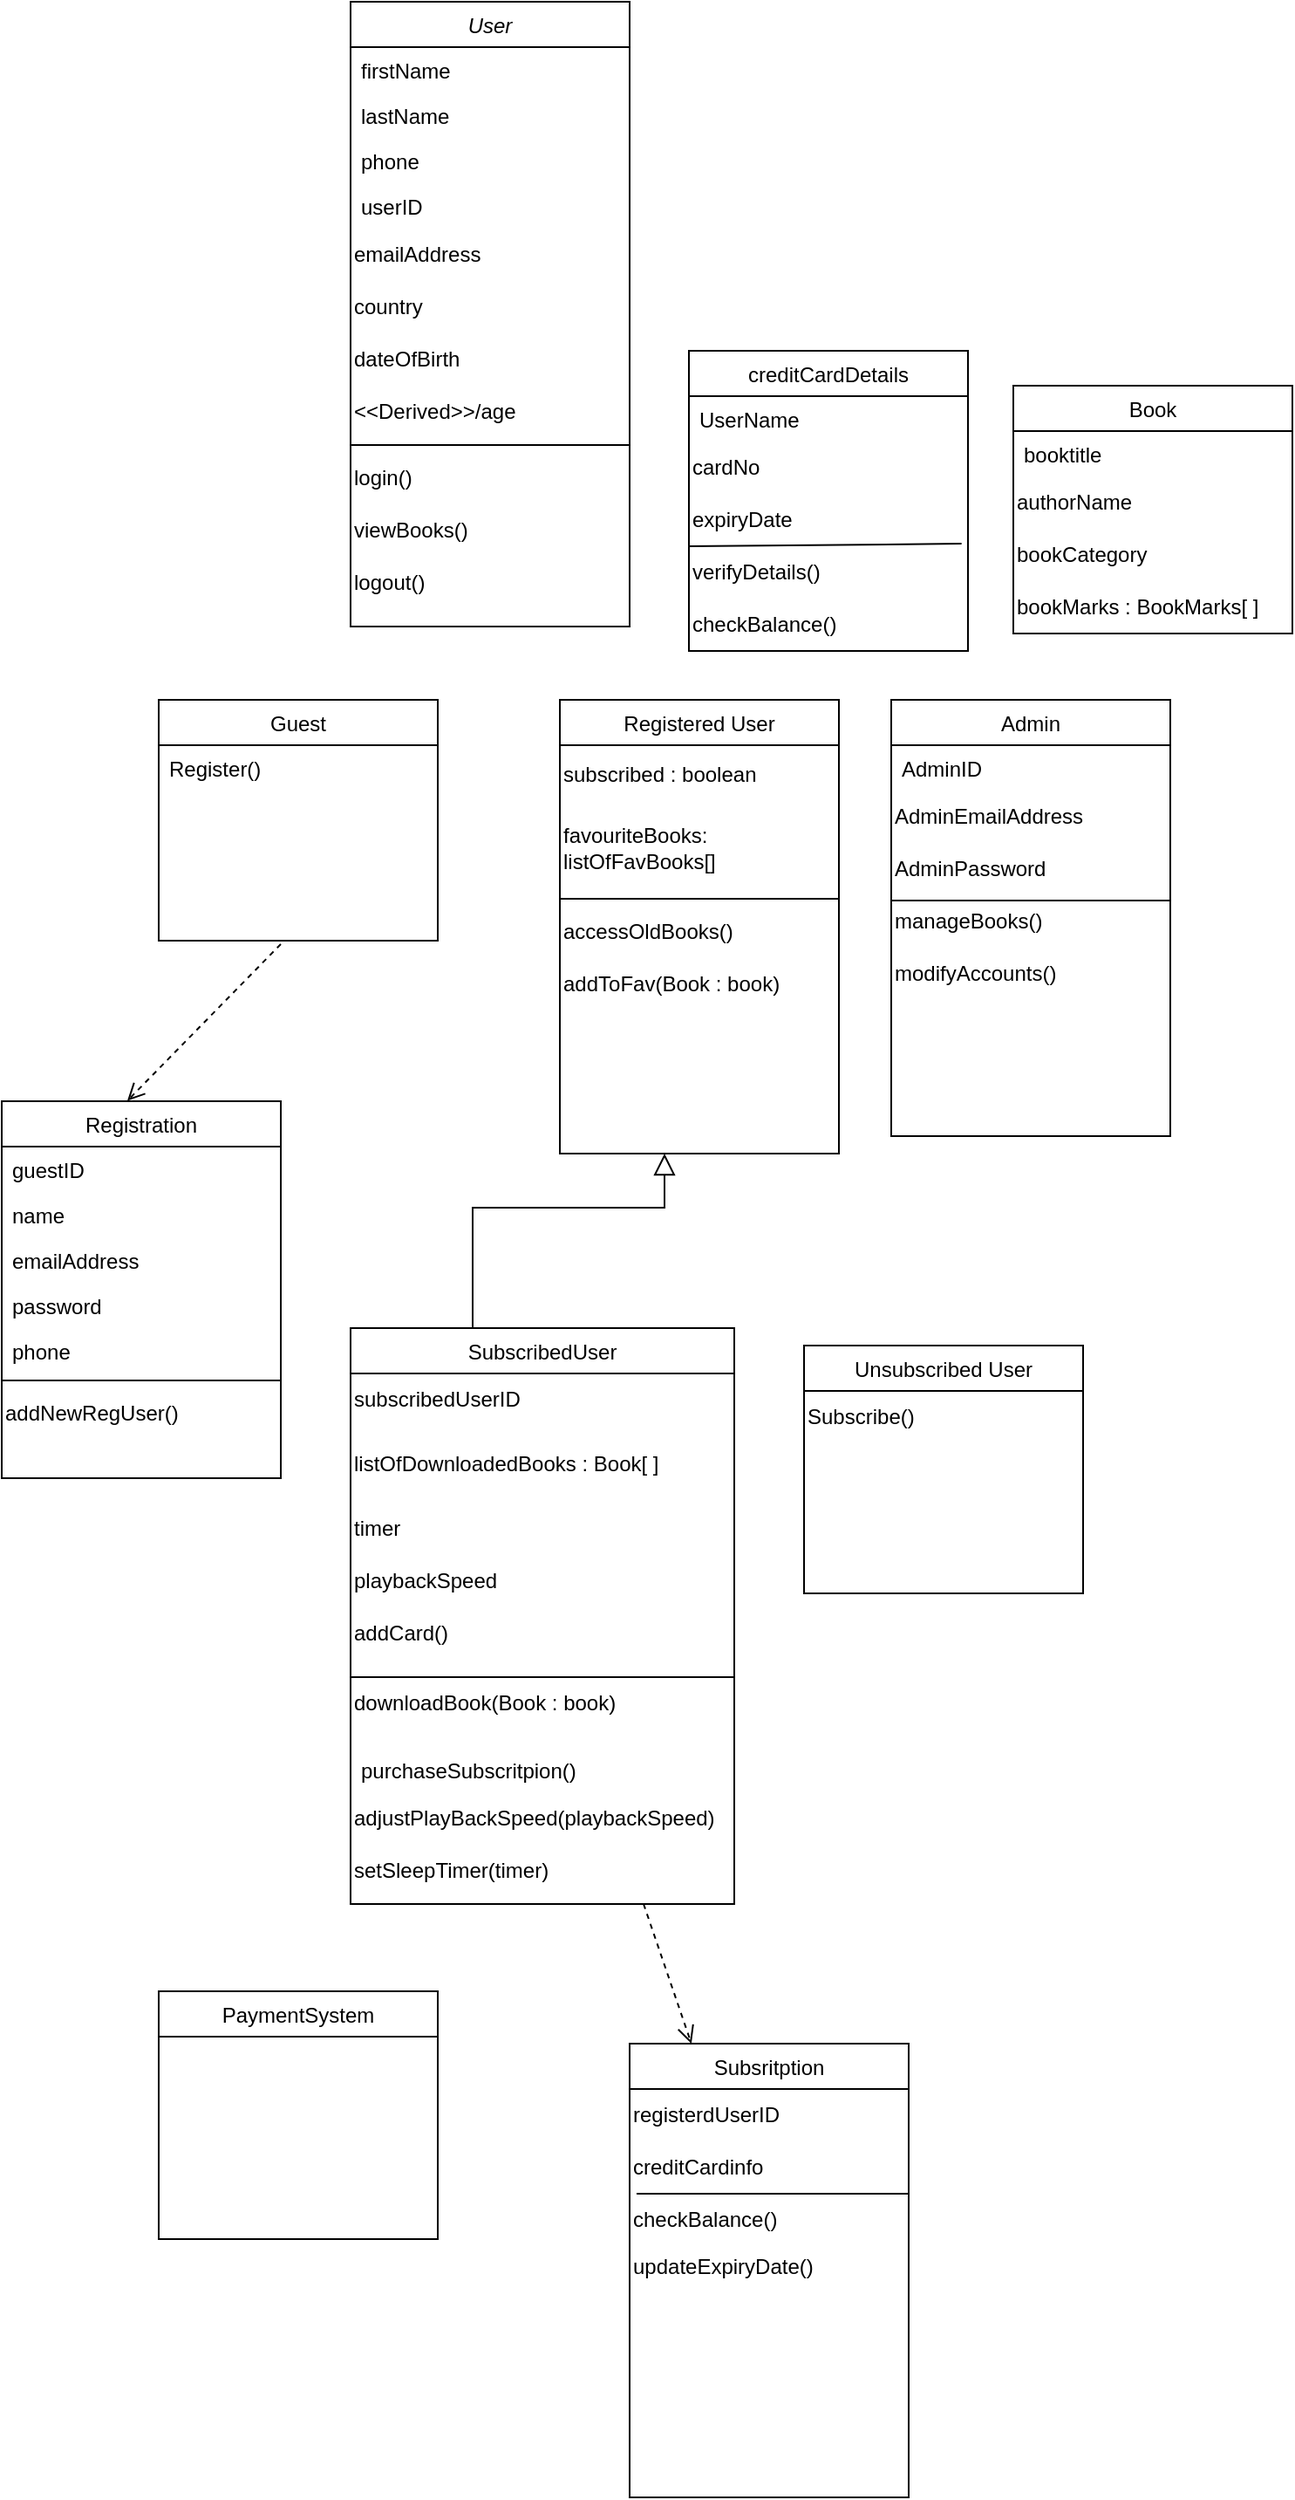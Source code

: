 <mxfile version="15.8.8" type="device"><diagram id="C5RBs43oDa-KdzZeNtuy" name="Page-1"><mxGraphModel dx="3460" dy="1930" grid="1" gridSize="10" guides="1" tooltips="1" connect="1" arrows="1" fold="1" page="1" pageScale="1" pageWidth="827" pageHeight="1169" math="0" shadow="0"><root><mxCell id="WIyWlLk6GJQsqaUBKTNV-0"/><mxCell id="WIyWlLk6GJQsqaUBKTNV-1" parent="WIyWlLk6GJQsqaUBKTNV-0"/><mxCell id="zkfFHV4jXpPFQw0GAbJ--0" value="User" style="swimlane;fontStyle=2;align=center;verticalAlign=top;childLayout=stackLayout;horizontal=1;startSize=26;horizontalStack=0;resizeParent=1;resizeLast=0;collapsible=1;marginBottom=0;rounded=0;shadow=0;strokeWidth=1;" parent="WIyWlLk6GJQsqaUBKTNV-1" vertex="1"><mxGeometry x="220" y="70" width="160" height="358" as="geometry"><mxRectangle x="230" y="140" width="160" height="26" as="alternateBounds"/></mxGeometry></mxCell><mxCell id="zkfFHV4jXpPFQw0GAbJ--1" value="firstName" style="text;align=left;verticalAlign=top;spacingLeft=4;spacingRight=4;overflow=hidden;rotatable=0;points=[[0,0.5],[1,0.5]];portConstraint=eastwest;" parent="zkfFHV4jXpPFQw0GAbJ--0" vertex="1"><mxGeometry y="26" width="160" height="26" as="geometry"/></mxCell><mxCell id="zkfFHV4jXpPFQw0GAbJ--2" value="lastName" style="text;align=left;verticalAlign=top;spacingLeft=4;spacingRight=4;overflow=hidden;rotatable=0;points=[[0,0.5],[1,0.5]];portConstraint=eastwest;rounded=0;shadow=0;html=0;" parent="zkfFHV4jXpPFQw0GAbJ--0" vertex="1"><mxGeometry y="52" width="160" height="26" as="geometry"/></mxCell><mxCell id="zkfFHV4jXpPFQw0GAbJ--3" value="phone" style="text;align=left;verticalAlign=top;spacingLeft=4;spacingRight=4;overflow=hidden;rotatable=0;points=[[0,0.5],[1,0.5]];portConstraint=eastwest;rounded=0;shadow=0;html=0;" parent="zkfFHV4jXpPFQw0GAbJ--0" vertex="1"><mxGeometry y="78" width="160" height="26" as="geometry"/></mxCell><mxCell id="zkfFHV4jXpPFQw0GAbJ--5" value="userID" style="text;align=left;verticalAlign=top;spacingLeft=4;spacingRight=4;overflow=hidden;rotatable=0;points=[[0,0.5],[1,0.5]];portConstraint=eastwest;" parent="zkfFHV4jXpPFQw0GAbJ--0" vertex="1"><mxGeometry y="104" width="160" height="26" as="geometry"/></mxCell><mxCell id="YPv3qwAermvVhxDrXZMq-1" value="emailAddress" style="text;html=1;strokeColor=none;fillColor=none;align=left;verticalAlign=middle;whiteSpace=wrap;rounded=0;" parent="zkfFHV4jXpPFQw0GAbJ--0" vertex="1"><mxGeometry y="130" width="160" height="30" as="geometry"/></mxCell><mxCell id="YPv3qwAermvVhxDrXZMq-2" value="country" style="text;html=1;strokeColor=none;fillColor=none;align=left;verticalAlign=middle;whiteSpace=wrap;rounded=0;" parent="zkfFHV4jXpPFQw0GAbJ--0" vertex="1"><mxGeometry y="160" width="160" height="30" as="geometry"/></mxCell><mxCell id="YPv3qwAermvVhxDrXZMq-21" value="dateOfBirth" style="text;html=1;strokeColor=none;fillColor=none;align=left;verticalAlign=middle;whiteSpace=wrap;rounded=0;" parent="zkfFHV4jXpPFQw0GAbJ--0" vertex="1"><mxGeometry y="190" width="160" height="30" as="geometry"/></mxCell><mxCell id="YPv3qwAermvVhxDrXZMq-22" value="&amp;lt;&amp;lt;Derived&amp;gt;&amp;gt;/age" style="text;html=1;strokeColor=none;fillColor=none;align=left;verticalAlign=middle;whiteSpace=wrap;rounded=0;" parent="zkfFHV4jXpPFQw0GAbJ--0" vertex="1"><mxGeometry y="220" width="160" height="30" as="geometry"/></mxCell><mxCell id="zkfFHV4jXpPFQw0GAbJ--23" value="" style="line;html=1;strokeWidth=1;align=left;verticalAlign=middle;spacingTop=-1;spacingLeft=3;spacingRight=3;rotatable=0;labelPosition=right;points=[];portConstraint=eastwest;" parent="zkfFHV4jXpPFQw0GAbJ--0" vertex="1"><mxGeometry y="250" width="160" height="8" as="geometry"/></mxCell><mxCell id="YPv3qwAermvVhxDrXZMq-5" value="login()" style="text;html=1;strokeColor=none;fillColor=none;align=left;verticalAlign=middle;whiteSpace=wrap;rounded=0;" parent="zkfFHV4jXpPFQw0GAbJ--0" vertex="1"><mxGeometry y="258" width="160" height="30" as="geometry"/></mxCell><mxCell id="57ZdfZoV7ZrkxMUfGAID-2" value="viewBooks()" style="text;html=1;strokeColor=none;fillColor=none;align=left;verticalAlign=middle;whiteSpace=wrap;rounded=0;" vertex="1" parent="zkfFHV4jXpPFQw0GAbJ--0"><mxGeometry y="288" width="160" height="30" as="geometry"/></mxCell><mxCell id="YPv3qwAermvVhxDrXZMq-6" value="logout()" style="text;html=1;strokeColor=none;fillColor=none;align=left;verticalAlign=middle;whiteSpace=wrap;rounded=0;" parent="zkfFHV4jXpPFQw0GAbJ--0" vertex="1"><mxGeometry y="318" width="160" height="30" as="geometry"/></mxCell><mxCell id="zkfFHV4jXpPFQw0GAbJ--6" value="Guest" style="swimlane;fontStyle=0;align=center;verticalAlign=top;childLayout=stackLayout;horizontal=1;startSize=26;horizontalStack=0;resizeParent=1;resizeLast=0;collapsible=1;marginBottom=0;rounded=0;shadow=0;strokeWidth=1;" parent="WIyWlLk6GJQsqaUBKTNV-1" vertex="1"><mxGeometry x="110" y="470" width="160" height="138" as="geometry"><mxRectangle x="130" y="380" width="160" height="26" as="alternateBounds"/></mxGeometry></mxCell><mxCell id="zkfFHV4jXpPFQw0GAbJ--11" value="Register()" style="text;align=left;verticalAlign=top;spacingLeft=4;spacingRight=4;overflow=hidden;rotatable=0;points=[[0,0.5],[1,0.5]];portConstraint=eastwest;" parent="zkfFHV4jXpPFQw0GAbJ--6" vertex="1"><mxGeometry y="26" width="160" height="26" as="geometry"/></mxCell><mxCell id="zkfFHV4jXpPFQw0GAbJ--13" value="Registered User" style="swimlane;fontStyle=0;align=center;verticalAlign=top;childLayout=stackLayout;horizontal=1;startSize=26;horizontalStack=0;resizeParent=1;resizeLast=0;collapsible=1;marginBottom=0;rounded=0;shadow=0;strokeWidth=1;" parent="WIyWlLk6GJQsqaUBKTNV-1" vertex="1"><mxGeometry x="340" y="470" width="160" height="260" as="geometry"><mxRectangle x="340" y="380" width="170" height="26" as="alternateBounds"/></mxGeometry></mxCell><mxCell id="YPv3qwAermvVhxDrXZMq-24" value="subscribed : boolean" style="text;html=1;strokeColor=none;fillColor=none;align=left;verticalAlign=middle;whiteSpace=wrap;rounded=0;" parent="zkfFHV4jXpPFQw0GAbJ--13" vertex="1"><mxGeometry y="26" width="160" height="34" as="geometry"/></mxCell><mxCell id="YPv3qwAermvVhxDrXZMq-26" value="favouriteBooks: listOfFavBooks[]" style="text;html=1;strokeColor=none;fillColor=none;align=left;verticalAlign=middle;whiteSpace=wrap;rounded=0;" parent="zkfFHV4jXpPFQw0GAbJ--13" vertex="1"><mxGeometry y="60" width="160" height="50" as="geometry"/></mxCell><mxCell id="zkfFHV4jXpPFQw0GAbJ--15" value="" style="line;html=1;strokeWidth=1;align=left;verticalAlign=middle;spacingTop=-1;spacingLeft=3;spacingRight=3;rotatable=0;labelPosition=right;points=[];portConstraint=eastwest;" parent="zkfFHV4jXpPFQw0GAbJ--13" vertex="1"><mxGeometry y="110" width="160" height="8" as="geometry"/></mxCell><mxCell id="YPv3qwAermvVhxDrXZMq-29" value="accessOldBooks()" style="text;html=1;strokeColor=none;fillColor=none;align=left;verticalAlign=middle;whiteSpace=wrap;rounded=0;" parent="zkfFHV4jXpPFQw0GAbJ--13" vertex="1"><mxGeometry y="118" width="160" height="30" as="geometry"/></mxCell><mxCell id="YPv3qwAermvVhxDrXZMq-28" value="addToFav(Book : book)" style="text;html=1;strokeColor=none;fillColor=none;align=left;verticalAlign=middle;whiteSpace=wrap;rounded=0;" parent="zkfFHV4jXpPFQw0GAbJ--13" vertex="1"><mxGeometry y="148" width="160" height="30" as="geometry"/></mxCell><mxCell id="YPv3qwAermvVhxDrXZMq-8" value="Admin" style="swimlane;fontStyle=0;align=center;verticalAlign=top;childLayout=stackLayout;horizontal=1;startSize=26;horizontalStack=0;resizeParent=1;resizeLast=0;collapsible=1;marginBottom=0;rounded=0;shadow=0;strokeWidth=1;" parent="WIyWlLk6GJQsqaUBKTNV-1" vertex="1"><mxGeometry x="530" y="470" width="160" height="250" as="geometry"><mxRectangle x="130" y="380" width="160" height="26" as="alternateBounds"/></mxGeometry></mxCell><mxCell id="YPv3qwAermvVhxDrXZMq-9" value="AdminID" style="text;align=left;verticalAlign=top;spacingLeft=4;spacingRight=4;overflow=hidden;rotatable=0;points=[[0,0.5],[1,0.5]];portConstraint=eastwest;" parent="YPv3qwAermvVhxDrXZMq-8" vertex="1"><mxGeometry y="26" width="160" height="26" as="geometry"/></mxCell><mxCell id="YPv3qwAermvVhxDrXZMq-15" value="AdminEmailAddress" style="text;html=1;strokeColor=none;fillColor=none;align=left;verticalAlign=middle;whiteSpace=wrap;rounded=0;" parent="YPv3qwAermvVhxDrXZMq-8" vertex="1"><mxGeometry y="52" width="160" height="30" as="geometry"/></mxCell><mxCell id="57ZdfZoV7ZrkxMUfGAID-0" value="" style="endArrow=none;html=1;rounded=0;" edge="1" parent="YPv3qwAermvVhxDrXZMq-8"><mxGeometry width="50" height="50" relative="1" as="geometry"><mxPoint y="115" as="sourcePoint"/><mxPoint x="160" y="115" as="targetPoint"/></mxGeometry></mxCell><mxCell id="YPv3qwAermvVhxDrXZMq-19" value="AdminPassword" style="text;html=1;strokeColor=none;fillColor=none;align=left;verticalAlign=middle;whiteSpace=wrap;rounded=0;" parent="YPv3qwAermvVhxDrXZMq-8" vertex="1"><mxGeometry y="82" width="160" height="30" as="geometry"/></mxCell><mxCell id="57ZdfZoV7ZrkxMUfGAID-1" value="manageBooks()" style="text;html=1;strokeColor=none;fillColor=none;align=left;verticalAlign=middle;whiteSpace=wrap;rounded=0;" vertex="1" parent="YPv3qwAermvVhxDrXZMq-8"><mxGeometry y="112" width="160" height="30" as="geometry"/></mxCell><mxCell id="57ZdfZoV7ZrkxMUfGAID-6" value="modifyAccounts()" style="text;html=1;strokeColor=none;fillColor=none;align=left;verticalAlign=middle;whiteSpace=wrap;rounded=0;" vertex="1" parent="YPv3qwAermvVhxDrXZMq-8"><mxGeometry y="142" width="160" height="30" as="geometry"/></mxCell><mxCell id="YPv3qwAermvVhxDrXZMq-30" value="Unsubscribed User" style="swimlane;fontStyle=0;align=center;verticalAlign=top;childLayout=stackLayout;horizontal=1;startSize=26;horizontalStack=0;resizeParent=1;resizeLast=0;collapsible=1;marginBottom=0;rounded=0;shadow=0;strokeWidth=1;" parent="WIyWlLk6GJQsqaUBKTNV-1" vertex="1"><mxGeometry x="480" y="840" width="160" height="142" as="geometry"><mxRectangle x="130" y="380" width="160" height="26" as="alternateBounds"/></mxGeometry></mxCell><mxCell id="57ZdfZoV7ZrkxMUfGAID-21" value="Subscribe()" style="text;html=1;strokeColor=none;fillColor=none;align=left;verticalAlign=middle;whiteSpace=wrap;rounded=0;" vertex="1" parent="YPv3qwAermvVhxDrXZMq-30"><mxGeometry y="26" width="160" height="30" as="geometry"/></mxCell><mxCell id="YPv3qwAermvVhxDrXZMq-35" value="SubscribedUser" style="swimlane;fontStyle=0;align=center;verticalAlign=top;childLayout=stackLayout;horizontal=1;startSize=26;horizontalStack=0;resizeParent=1;resizeLast=0;collapsible=1;marginBottom=0;rounded=0;shadow=0;strokeWidth=1;" parent="WIyWlLk6GJQsqaUBKTNV-1" vertex="1"><mxGeometry x="220" y="830" width="220" height="330" as="geometry"><mxRectangle x="130" y="380" width="160" height="26" as="alternateBounds"/></mxGeometry></mxCell><mxCell id="YPv3qwAermvVhxDrXZMq-56" value="subscribedUserID" style="text;html=1;strokeColor=none;fillColor=none;align=left;verticalAlign=middle;whiteSpace=wrap;rounded=0;" parent="YPv3qwAermvVhxDrXZMq-35" vertex="1"><mxGeometry y="26" width="220" height="30" as="geometry"/></mxCell><mxCell id="57ZdfZoV7ZrkxMUfGAID-3" value="listOfDownloadedBooks : Book[ ]" style="text;html=1;strokeColor=none;fillColor=none;align=left;verticalAlign=middle;whiteSpace=wrap;rounded=0;" vertex="1" parent="YPv3qwAermvVhxDrXZMq-35"><mxGeometry y="56" width="220" height="44" as="geometry"/></mxCell><mxCell id="57ZdfZoV7ZrkxMUfGAID-4" value="timer" style="text;html=1;strokeColor=none;fillColor=none;align=left;verticalAlign=middle;whiteSpace=wrap;rounded=0;" vertex="1" parent="YPv3qwAermvVhxDrXZMq-35"><mxGeometry y="100" width="220" height="30" as="geometry"/></mxCell><mxCell id="57ZdfZoV7ZrkxMUfGAID-5" value="playbackSpeed" style="text;html=1;strokeColor=none;fillColor=none;align=left;verticalAlign=middle;whiteSpace=wrap;rounded=0;" vertex="1" parent="YPv3qwAermvVhxDrXZMq-35"><mxGeometry y="130" width="220" height="30" as="geometry"/></mxCell><mxCell id="57ZdfZoV7ZrkxMUfGAID-8" value="addCard()" style="text;html=1;strokeColor=none;fillColor=none;align=left;verticalAlign=middle;whiteSpace=wrap;rounded=0;" vertex="1" parent="YPv3qwAermvVhxDrXZMq-35"><mxGeometry y="160" width="220" height="30" as="geometry"/></mxCell><mxCell id="57ZdfZoV7ZrkxMUfGAID-7" value="" style="endArrow=none;html=1;rounded=0;" edge="1" parent="YPv3qwAermvVhxDrXZMq-35"><mxGeometry width="50" height="50" relative="1" as="geometry"><mxPoint y="200" as="sourcePoint"/><mxPoint x="220" y="200" as="targetPoint"/><Array as="points"><mxPoint x="110" y="200"/></Array></mxGeometry></mxCell><mxCell id="57ZdfZoV7ZrkxMUfGAID-9" value="downloadBook(Book : book)" style="text;html=1;strokeColor=none;fillColor=none;align=left;verticalAlign=middle;whiteSpace=wrap;rounded=0;" vertex="1" parent="YPv3qwAermvVhxDrXZMq-35"><mxGeometry y="190" width="220" height="50" as="geometry"/></mxCell><mxCell id="YPv3qwAermvVhxDrXZMq-36" value="purchaseSubscritpion()" style="text;align=left;verticalAlign=top;spacingLeft=4;spacingRight=4;overflow=hidden;rotatable=0;points=[[0,0.5],[1,0.5]];portConstraint=eastwest;" parent="YPv3qwAermvVhxDrXZMq-35" vertex="1"><mxGeometry y="240" width="220" height="26" as="geometry"/></mxCell><mxCell id="57ZdfZoV7ZrkxMUfGAID-11" value="adjustPlayBackSpeed(playbackSpeed)" style="text;html=1;strokeColor=none;fillColor=none;align=left;verticalAlign=middle;whiteSpace=wrap;rounded=0;" vertex="1" parent="YPv3qwAermvVhxDrXZMq-35"><mxGeometry y="266" width="220" height="30" as="geometry"/></mxCell><mxCell id="57ZdfZoV7ZrkxMUfGAID-10" value="setSleepTimer(timer)" style="text;html=1;strokeColor=none;fillColor=none;align=left;verticalAlign=middle;whiteSpace=wrap;rounded=0;" vertex="1" parent="YPv3qwAermvVhxDrXZMq-35"><mxGeometry y="296" width="220" height="30" as="geometry"/></mxCell><mxCell id="YPv3qwAermvVhxDrXZMq-40" value="" style="endArrow=block;endSize=10;endFill=0;shadow=0;strokeWidth=1;rounded=0;edgeStyle=elbowEdgeStyle;elbow=vertical;" parent="WIyWlLk6GJQsqaUBKTNV-1" edge="1"><mxGeometry width="160" relative="1" as="geometry"><mxPoint x="290" y="792" as="sourcePoint"/><mxPoint x="400" y="730" as="targetPoint"/></mxGeometry></mxCell><mxCell id="YPv3qwAermvVhxDrXZMq-43" value="Registration" style="swimlane;fontStyle=0;align=center;verticalAlign=top;childLayout=stackLayout;horizontal=1;startSize=26;horizontalStack=0;resizeParent=1;resizeLast=0;collapsible=1;marginBottom=0;rounded=0;shadow=0;strokeWidth=1;" parent="WIyWlLk6GJQsqaUBKTNV-1" vertex="1"><mxGeometry x="20" y="700" width="160" height="216" as="geometry"><mxRectangle x="550" y="140" width="160" height="26" as="alternateBounds"/></mxGeometry></mxCell><mxCell id="YPv3qwAermvVhxDrXZMq-44" value="guestID" style="text;align=left;verticalAlign=top;spacingLeft=4;spacingRight=4;overflow=hidden;rotatable=0;points=[[0,0.5],[1,0.5]];portConstraint=eastwest;" parent="YPv3qwAermvVhxDrXZMq-43" vertex="1"><mxGeometry y="26" width="160" height="26" as="geometry"/></mxCell><mxCell id="YPv3qwAermvVhxDrXZMq-45" value="name" style="text;align=left;verticalAlign=top;spacingLeft=4;spacingRight=4;overflow=hidden;rotatable=0;points=[[0,0.5],[1,0.5]];portConstraint=eastwest;rounded=0;shadow=0;html=0;" parent="YPv3qwAermvVhxDrXZMq-43" vertex="1"><mxGeometry y="52" width="160" height="26" as="geometry"/></mxCell><mxCell id="YPv3qwAermvVhxDrXZMq-46" value="emailAddress" style="text;align=left;verticalAlign=top;spacingLeft=4;spacingRight=4;overflow=hidden;rotatable=0;points=[[0,0.5],[1,0.5]];portConstraint=eastwest;rounded=0;shadow=0;html=0;" parent="YPv3qwAermvVhxDrXZMq-43" vertex="1"><mxGeometry y="78" width="160" height="26" as="geometry"/></mxCell><mxCell id="YPv3qwAermvVhxDrXZMq-47" value="password" style="text;align=left;verticalAlign=top;spacingLeft=4;spacingRight=4;overflow=hidden;rotatable=0;points=[[0,0.5],[1,0.5]];portConstraint=eastwest;rounded=0;shadow=0;html=0;" parent="YPv3qwAermvVhxDrXZMq-43" vertex="1"><mxGeometry y="104" width="160" height="26" as="geometry"/></mxCell><mxCell id="YPv3qwAermvVhxDrXZMq-48" value="phone" style="text;align=left;verticalAlign=top;spacingLeft=4;spacingRight=4;overflow=hidden;rotatable=0;points=[[0,0.5],[1,0.5]];portConstraint=eastwest;rounded=0;shadow=0;html=0;" parent="YPv3qwAermvVhxDrXZMq-43" vertex="1"><mxGeometry y="130" width="160" height="26" as="geometry"/></mxCell><mxCell id="zkfFHV4jXpPFQw0GAbJ--9" value="" style="line;html=1;strokeWidth=1;align=left;verticalAlign=middle;spacingTop=-1;spacingLeft=3;spacingRight=3;rotatable=0;labelPosition=right;points=[];portConstraint=eastwest;" parent="YPv3qwAermvVhxDrXZMq-43" vertex="1"><mxGeometry y="156" width="160" height="8" as="geometry"/></mxCell><mxCell id="YPv3qwAermvVhxDrXZMq-52" value="addNewRegUser()" style="text;html=1;strokeColor=none;fillColor=none;align=left;verticalAlign=middle;whiteSpace=wrap;rounded=0;" parent="YPv3qwAermvVhxDrXZMq-43" vertex="1"><mxGeometry y="164" width="160" height="30" as="geometry"/></mxCell><mxCell id="YPv3qwAermvVhxDrXZMq-51" value="" style="html=1;verticalAlign=bottom;endArrow=open;dashed=1;endSize=8;rounded=0;entryX=0.45;entryY=-0.001;entryDx=0;entryDy=0;entryPerimeter=0;" parent="WIyWlLk6GJQsqaUBKTNV-1" target="YPv3qwAermvVhxDrXZMq-43" edge="1"><mxGeometry relative="1" as="geometry"><mxPoint x="180" y="610" as="sourcePoint"/><mxPoint x="140" y="630" as="targetPoint"/></mxGeometry></mxCell><mxCell id="YPv3qwAermvVhxDrXZMq-53" value="PaymentSystem" style="swimlane;fontStyle=0;align=center;verticalAlign=top;childLayout=stackLayout;horizontal=1;startSize=26;horizontalStack=0;resizeParent=1;resizeLast=0;collapsible=1;marginBottom=0;rounded=0;shadow=0;strokeWidth=1;" parent="WIyWlLk6GJQsqaUBKTNV-1" vertex="1"><mxGeometry x="110" y="1210" width="160" height="142" as="geometry"><mxRectangle x="130" y="380" width="160" height="26" as="alternateBounds"/></mxGeometry></mxCell><mxCell id="57ZdfZoV7ZrkxMUfGAID-12" value="Subsritption" style="swimlane;fontStyle=0;align=center;verticalAlign=top;childLayout=stackLayout;horizontal=1;startSize=26;horizontalStack=0;resizeParent=1;resizeLast=0;collapsible=1;marginBottom=0;rounded=0;shadow=0;strokeWidth=1;" vertex="1" parent="WIyWlLk6GJQsqaUBKTNV-1"><mxGeometry x="380" y="1240" width="160" height="260" as="geometry"><mxRectangle x="130" y="380" width="160" height="26" as="alternateBounds"/></mxGeometry></mxCell><mxCell id="57ZdfZoV7ZrkxMUfGAID-15" value="registerdUserID" style="text;html=1;strokeColor=none;fillColor=none;align=left;verticalAlign=middle;whiteSpace=wrap;rounded=0;" vertex="1" parent="57ZdfZoV7ZrkxMUfGAID-12"><mxGeometry y="26" width="160" height="30" as="geometry"/></mxCell><mxCell id="57ZdfZoV7ZrkxMUfGAID-16" value="creditCardinfo" style="text;html=1;strokeColor=none;fillColor=none;align=left;verticalAlign=middle;whiteSpace=wrap;rounded=0;" vertex="1" parent="57ZdfZoV7ZrkxMUfGAID-12"><mxGeometry y="56" width="160" height="30" as="geometry"/></mxCell><mxCell id="57ZdfZoV7ZrkxMUfGAID-20" value="" style="endArrow=none;html=1;rounded=0;entryX=1;entryY=0;entryDx=0;entryDy=0;" edge="1" parent="57ZdfZoV7ZrkxMUfGAID-12" target="57ZdfZoV7ZrkxMUfGAID-17"><mxGeometry width="50" height="50" relative="1" as="geometry"><mxPoint x="4" y="86" as="sourcePoint"/><mxPoint x="54" y="36" as="targetPoint"/></mxGeometry></mxCell><mxCell id="57ZdfZoV7ZrkxMUfGAID-17" value="checkBalance()" style="text;html=1;strokeColor=none;fillColor=none;align=left;verticalAlign=middle;whiteSpace=wrap;rounded=0;" vertex="1" parent="57ZdfZoV7ZrkxMUfGAID-12"><mxGeometry y="86" width="160" height="30" as="geometry"/></mxCell><mxCell id="57ZdfZoV7ZrkxMUfGAID-18" value="updateExpiryDate()" style="text;html=1;strokeColor=none;fillColor=none;align=left;verticalAlign=middle;whiteSpace=wrap;rounded=0;" vertex="1" parent="57ZdfZoV7ZrkxMUfGAID-12"><mxGeometry y="116" width="160" height="24" as="geometry"/></mxCell><mxCell id="57ZdfZoV7ZrkxMUfGAID-22" value="" style="html=1;verticalAlign=bottom;endArrow=open;dashed=1;endSize=8;rounded=0;" edge="1" parent="WIyWlLk6GJQsqaUBKTNV-1" target="57ZdfZoV7ZrkxMUfGAID-12"><mxGeometry relative="1" as="geometry"><mxPoint x="388" y="1160" as="sourcePoint"/><mxPoint x="300" y="1249.784" as="targetPoint"/></mxGeometry></mxCell><mxCell id="YPv3qwAermvVhxDrXZMq-37" value="" style="endArrow=none;html=1;rounded=0;" parent="WIyWlLk6GJQsqaUBKTNV-1" edge="1"><mxGeometry width="50" height="50" relative="1" as="geometry"><mxPoint x="290" y="830" as="sourcePoint"/><mxPoint x="290" y="770" as="targetPoint"/><Array as="points"><mxPoint x="290" y="810"/></Array></mxGeometry></mxCell><mxCell id="57ZdfZoV7ZrkxMUfGAID-23" value="Book" style="swimlane;fontStyle=0;align=center;verticalAlign=top;childLayout=stackLayout;horizontal=1;startSize=26;horizontalStack=0;resizeParent=1;resizeLast=0;collapsible=1;marginBottom=0;rounded=0;shadow=0;strokeWidth=1;" vertex="1" parent="WIyWlLk6GJQsqaUBKTNV-1"><mxGeometry x="600" y="290" width="160" height="142" as="geometry"><mxRectangle x="130" y="380" width="160" height="26" as="alternateBounds"/></mxGeometry></mxCell><mxCell id="57ZdfZoV7ZrkxMUfGAID-24" value="booktitle" style="text;align=left;verticalAlign=top;spacingLeft=4;spacingRight=4;overflow=hidden;rotatable=0;points=[[0,0.5],[1,0.5]];portConstraint=eastwest;" vertex="1" parent="57ZdfZoV7ZrkxMUfGAID-23"><mxGeometry y="26" width="160" height="26" as="geometry"/></mxCell><mxCell id="57ZdfZoV7ZrkxMUfGAID-25" value="authorName" style="text;html=1;strokeColor=none;fillColor=none;align=left;verticalAlign=middle;whiteSpace=wrap;rounded=0;" vertex="1" parent="57ZdfZoV7ZrkxMUfGAID-23"><mxGeometry y="52" width="160" height="30" as="geometry"/></mxCell><mxCell id="57ZdfZoV7ZrkxMUfGAID-26" value="bookCategory" style="text;html=1;strokeColor=none;fillColor=none;align=left;verticalAlign=middle;whiteSpace=wrap;rounded=0;" vertex="1" parent="57ZdfZoV7ZrkxMUfGAID-23"><mxGeometry y="82" width="160" height="30" as="geometry"/></mxCell><mxCell id="57ZdfZoV7ZrkxMUfGAID-27" value="bookMarks : BookMarks[ ]" style="text;html=1;strokeColor=none;fillColor=none;align=left;verticalAlign=middle;whiteSpace=wrap;rounded=0;" vertex="1" parent="57ZdfZoV7ZrkxMUfGAID-23"><mxGeometry y="112" width="160" height="30" as="geometry"/></mxCell><mxCell id="57ZdfZoV7ZrkxMUfGAID-28" value="creditCardDetails" style="swimlane;fontStyle=0;align=center;verticalAlign=top;childLayout=stackLayout;horizontal=1;startSize=26;horizontalStack=0;resizeParent=1;resizeLast=0;collapsible=1;marginBottom=0;rounded=0;shadow=0;strokeWidth=1;" vertex="1" parent="WIyWlLk6GJQsqaUBKTNV-1"><mxGeometry x="414" y="270" width="160" height="172" as="geometry"><mxRectangle x="130" y="380" width="160" height="26" as="alternateBounds"/></mxGeometry></mxCell><mxCell id="57ZdfZoV7ZrkxMUfGAID-29" value="UserName" style="text;align=left;verticalAlign=top;spacingLeft=4;spacingRight=4;overflow=hidden;rotatable=0;points=[[0,0.5],[1,0.5]];portConstraint=eastwest;" vertex="1" parent="57ZdfZoV7ZrkxMUfGAID-28"><mxGeometry y="26" width="160" height="26" as="geometry"/></mxCell><mxCell id="57ZdfZoV7ZrkxMUfGAID-30" value="cardNo" style="text;html=1;strokeColor=none;fillColor=none;align=left;verticalAlign=middle;whiteSpace=wrap;rounded=0;" vertex="1" parent="57ZdfZoV7ZrkxMUfGAID-28"><mxGeometry y="52" width="160" height="30" as="geometry"/></mxCell><mxCell id="57ZdfZoV7ZrkxMUfGAID-31" value="expiryDate" style="text;html=1;strokeColor=none;fillColor=none;align=left;verticalAlign=middle;whiteSpace=wrap;rounded=0;" vertex="1" parent="57ZdfZoV7ZrkxMUfGAID-28"><mxGeometry y="82" width="160" height="30" as="geometry"/></mxCell><mxCell id="YPv3qwAermvVhxDrXZMq-13" value="" style="endArrow=none;html=1;rounded=0;entryX=0.977;entryY=-0.048;entryDx=0;entryDy=0;entryPerimeter=0;" parent="57ZdfZoV7ZrkxMUfGAID-28" edge="1" target="57ZdfZoV7ZrkxMUfGAID-32"><mxGeometry width="50" height="50" relative="1" as="geometry"><mxPoint y="112" as="sourcePoint"/><mxPoint x="180" y="112" as="targetPoint"/><Array as="points"/></mxGeometry></mxCell><mxCell id="57ZdfZoV7ZrkxMUfGAID-32" value="verifyDetails()" style="text;html=1;strokeColor=none;fillColor=none;align=left;verticalAlign=middle;whiteSpace=wrap;rounded=0;" vertex="1" parent="57ZdfZoV7ZrkxMUfGAID-28"><mxGeometry y="112" width="160" height="30" as="geometry"/></mxCell><mxCell id="57ZdfZoV7ZrkxMUfGAID-34" value="checkBalance()" style="text;html=1;strokeColor=none;fillColor=none;align=left;verticalAlign=middle;whiteSpace=wrap;rounded=0;" vertex="1" parent="57ZdfZoV7ZrkxMUfGAID-28"><mxGeometry y="142" width="160" height="30" as="geometry"/></mxCell></root></mxGraphModel></diagram></mxfile>